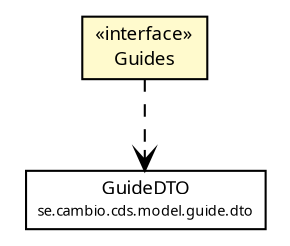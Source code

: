 #!/usr/local/bin/dot
#
# Class diagram 
# Generated by UMLGraph version R5_6 (http://www.umlgraph.org/)
#

digraph G {
	edge [fontname="Trebuchet MS",fontsize=10,labelfontname="Trebuchet MS",labelfontsize=10];
	node [fontname="Trebuchet MS",fontsize=10,shape=plaintext];
	nodesep=0.25;
	ranksep=0.5;
	// se.cambio.cds.model.guide.dto.GuideDTO
	c231384 [label=<<table title="se.cambio.cds.model.guide.dto.GuideDTO" border="0" cellborder="1" cellspacing="0" cellpadding="2" port="p" href="../../../guide/dto/GuideDTO.html">
		<tr><td><table border="0" cellspacing="0" cellpadding="1">
<tr><td align="center" balign="center"><font face="Trebuchet MS"> GuideDTO </font></td></tr>
<tr><td align="center" balign="center"><font face="Trebuchet MS" point-size="7.0"> se.cambio.cds.model.guide.dto </font></td></tr>
		</table></td></tr>
		</table>>, URL="../../../guide/dto/GuideDTO.html", fontname="Trebuchet MS", fontcolor="black", fontsize=9.0];
	// se.cambio.cds.model.facade.administration.interfaces.Guides
	c231550 [label=<<table title="se.cambio.cds.model.facade.administration.interfaces.Guides" border="0" cellborder="1" cellspacing="0" cellpadding="2" port="p" bgcolor="lemonChiffon" href="./Guides.html">
		<tr><td><table border="0" cellspacing="0" cellpadding="1">
<tr><td align="center" balign="center"> &#171;interface&#187; </td></tr>
<tr><td align="center" balign="center"><font face="Trebuchet MS"> Guides </font></td></tr>
		</table></td></tr>
		</table>>, URL="./Guides.html", fontname="Trebuchet MS", fontcolor="black", fontsize=9.0];
	// se.cambio.cds.model.facade.administration.interfaces.Guides DEPEND se.cambio.cds.model.guide.dto.GuideDTO
	c231550:p -> c231384:p [taillabel="", label="", headlabel="", fontname="Trebuchet MS", fontcolor="black", fontsize=10.0, color="black", arrowhead=open, style=dashed];
}

